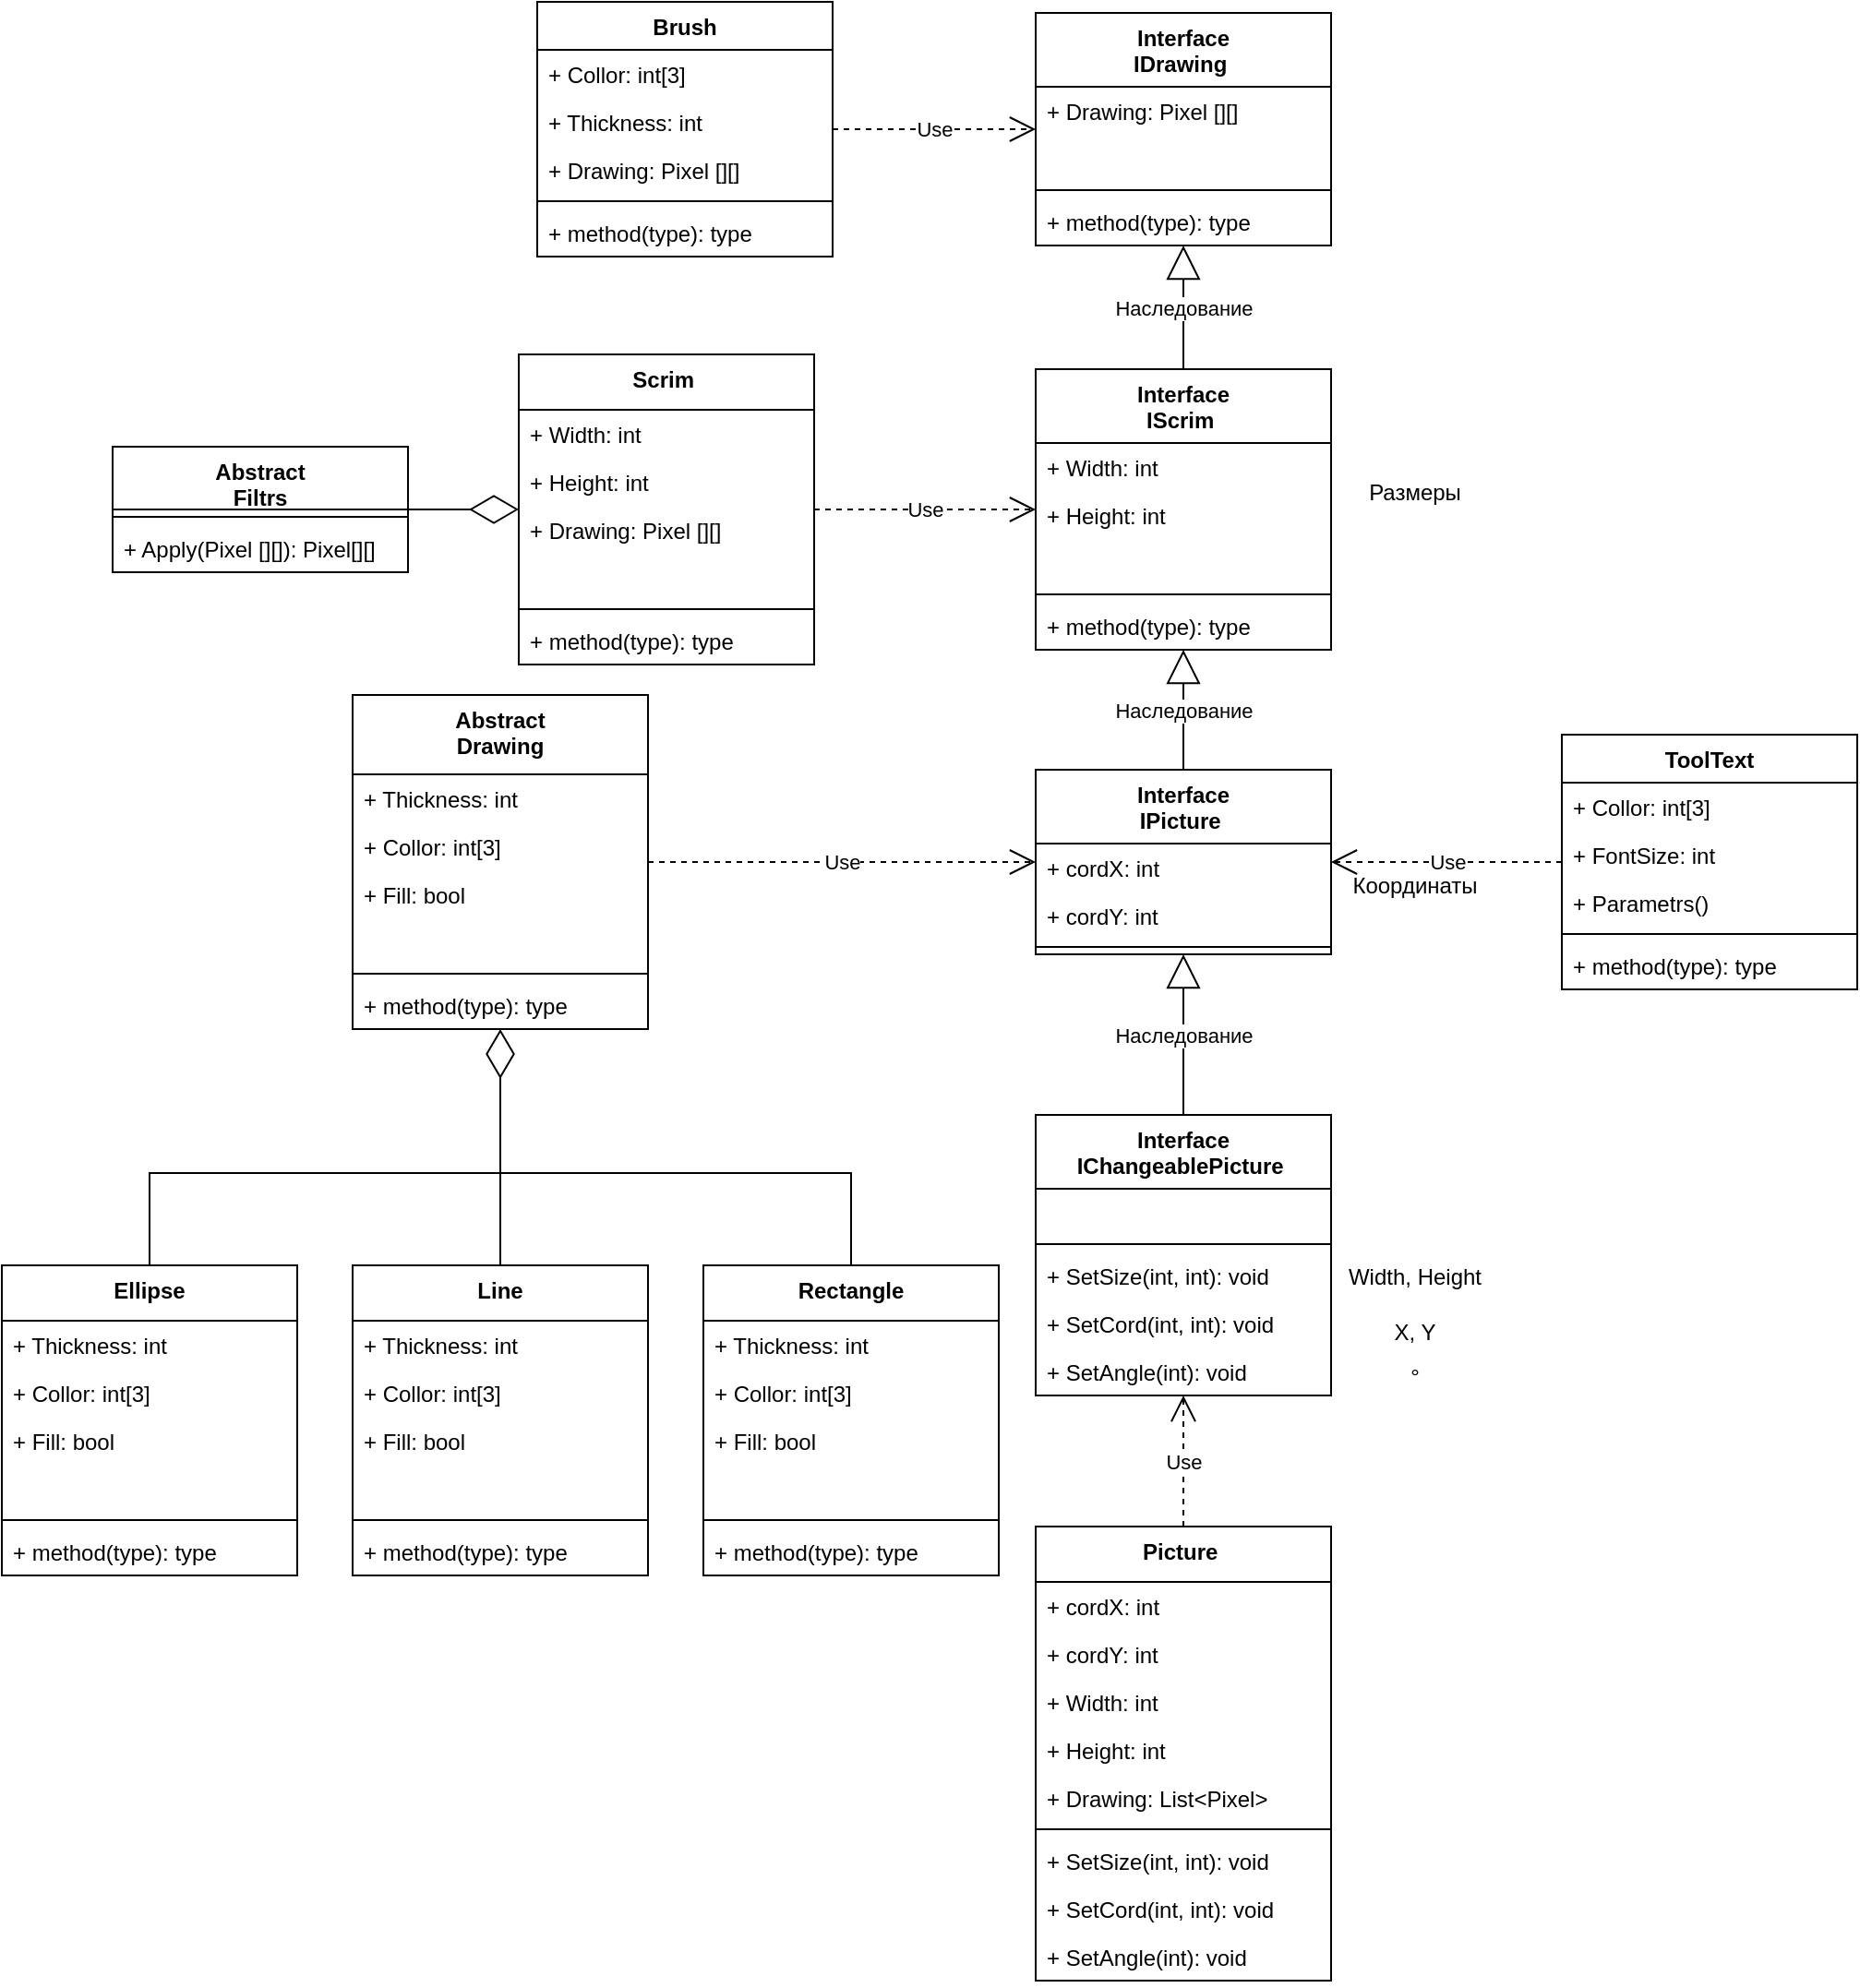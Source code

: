 <mxfile version="15.8.3" type="github">
  <diagram id="yIETFDfiu62v2q002wWQ" name="Page-1">
    <mxGraphModel dx="2221" dy="823" grid="1" gridSize="10" guides="1" tooltips="1" connect="1" arrows="1" fold="1" page="1" pageScale="1" pageWidth="827" pageHeight="1169" math="0" shadow="0">
      <root>
        <mxCell id="0" />
        <mxCell id="1" parent="0" />
        <mxCell id="xOGVjhFQE7oZ1oz57V_W-1" value="Interface&#xa;IScrim " style="swimlane;fontStyle=1;align=center;verticalAlign=top;childLayout=stackLayout;horizontal=1;startSize=40;horizontalStack=0;resizeParent=1;resizeParentMax=0;resizeLast=0;collapsible=1;marginBottom=0;" vertex="1" parent="1">
          <mxGeometry x="360" y="203" width="160" height="152" as="geometry" />
        </mxCell>
        <mxCell id="xOGVjhFQE7oZ1oz57V_W-2" value="+ Width: int" style="text;strokeColor=none;fillColor=none;align=left;verticalAlign=top;spacingLeft=4;spacingRight=4;overflow=hidden;rotatable=0;points=[[0,0.5],[1,0.5]];portConstraint=eastwest;" vertex="1" parent="xOGVjhFQE7oZ1oz57V_W-1">
          <mxGeometry y="40" width="160" height="26" as="geometry" />
        </mxCell>
        <mxCell id="xOGVjhFQE7oZ1oz57V_W-7" value="+ Height: int" style="text;strokeColor=none;fillColor=none;align=left;verticalAlign=top;spacingLeft=4;spacingRight=4;overflow=hidden;rotatable=0;points=[[0,0.5],[1,0.5]];portConstraint=eastwest;" vertex="1" parent="xOGVjhFQE7oZ1oz57V_W-1">
          <mxGeometry y="66" width="160" height="26" as="geometry" />
        </mxCell>
        <mxCell id="xOGVjhFQE7oZ1oz57V_W-5" style="text;strokeColor=none;fillColor=none;align=left;verticalAlign=top;spacingLeft=4;spacingRight=4;overflow=hidden;rotatable=0;points=[[0,0.5],[1,0.5]];portConstraint=eastwest;" vertex="1" parent="xOGVjhFQE7oZ1oz57V_W-1">
          <mxGeometry y="92" width="160" height="26" as="geometry" />
        </mxCell>
        <mxCell id="xOGVjhFQE7oZ1oz57V_W-3" value="" style="line;strokeWidth=1;fillColor=none;align=left;verticalAlign=middle;spacingTop=-1;spacingLeft=3;spacingRight=3;rotatable=0;labelPosition=right;points=[];portConstraint=eastwest;" vertex="1" parent="xOGVjhFQE7oZ1oz57V_W-1">
          <mxGeometry y="118" width="160" height="8" as="geometry" />
        </mxCell>
        <mxCell id="xOGVjhFQE7oZ1oz57V_W-4" value="+ method(type): type" style="text;strokeColor=none;fillColor=none;align=left;verticalAlign=top;spacingLeft=4;spacingRight=4;overflow=hidden;rotatable=0;points=[[0,0.5],[1,0.5]];portConstraint=eastwest;" vertex="1" parent="xOGVjhFQE7oZ1oz57V_W-1">
          <mxGeometry y="126" width="160" height="26" as="geometry" />
        </mxCell>
        <mxCell id="xOGVjhFQE7oZ1oz57V_W-8" value="Размеры" style="text;html=1;align=center;verticalAlign=middle;resizable=0;points=[];autosize=1;strokeColor=none;fillColor=none;" vertex="1" parent="1">
          <mxGeometry x="485" y="260" width="160" height="20" as="geometry" />
        </mxCell>
        <mxCell id="xOGVjhFQE7oZ1oz57V_W-9" value="Interface&#xa;IPicture " style="swimlane;fontStyle=1;align=center;verticalAlign=top;childLayout=stackLayout;horizontal=1;startSize=40;horizontalStack=0;resizeParent=1;resizeParentMax=0;resizeLast=0;collapsible=1;marginBottom=0;" vertex="1" parent="1">
          <mxGeometry x="360" y="420" width="160" height="100" as="geometry" />
        </mxCell>
        <mxCell id="xOGVjhFQE7oZ1oz57V_W-10" value="+ cordX: int" style="text;strokeColor=none;fillColor=none;align=left;verticalAlign=top;spacingLeft=4;spacingRight=4;overflow=hidden;rotatable=0;points=[[0,0.5],[1,0.5]];portConstraint=eastwest;" vertex="1" parent="xOGVjhFQE7oZ1oz57V_W-9">
          <mxGeometry y="40" width="160" height="26" as="geometry" />
        </mxCell>
        <mxCell id="xOGVjhFQE7oZ1oz57V_W-15" value="+ cordY: int" style="text;strokeColor=none;fillColor=none;align=left;verticalAlign=top;spacingLeft=4;spacingRight=4;overflow=hidden;rotatable=0;points=[[0,0.5],[1,0.5]];portConstraint=eastwest;" vertex="1" parent="xOGVjhFQE7oZ1oz57V_W-9">
          <mxGeometry y="66" width="160" height="26" as="geometry" />
        </mxCell>
        <mxCell id="xOGVjhFQE7oZ1oz57V_W-11" value="" style="line;strokeWidth=1;fillColor=none;align=left;verticalAlign=middle;spacingTop=-1;spacingLeft=3;spacingRight=3;rotatable=0;labelPosition=right;points=[];portConstraint=eastwest;" vertex="1" parent="xOGVjhFQE7oZ1oz57V_W-9">
          <mxGeometry y="92" width="160" height="8" as="geometry" />
        </mxCell>
        <mxCell id="xOGVjhFQE7oZ1oz57V_W-13" value="Наследование" style="endArrow=block;endSize=16;endFill=0;html=1;rounded=0;" edge="1" parent="1" source="xOGVjhFQE7oZ1oz57V_W-9" target="xOGVjhFQE7oZ1oz57V_W-1">
          <mxGeometry width="160" relative="1" as="geometry">
            <mxPoint x="340" y="410" as="sourcePoint" />
            <mxPoint x="500" y="410" as="targetPoint" />
          </mxGeometry>
        </mxCell>
        <mxCell id="xOGVjhFQE7oZ1oz57V_W-16" value="Координаты" style="text;html=1;align=center;verticalAlign=middle;resizable=0;points=[];autosize=1;strokeColor=none;fillColor=none;" vertex="1" parent="1">
          <mxGeometry x="525" y="473" width="80" height="20" as="geometry" />
        </mxCell>
        <mxCell id="xOGVjhFQE7oZ1oz57V_W-19" value="Width, Height" style="text;html=1;align=center;verticalAlign=middle;resizable=0;points=[];autosize=1;strokeColor=none;fillColor=none;" vertex="1" parent="1">
          <mxGeometry x="520" y="685" width="90" height="20" as="geometry" />
        </mxCell>
        <mxCell id="xOGVjhFQE7oZ1oz57V_W-21" value="X, Y" style="text;html=1;align=center;verticalAlign=middle;resizable=0;points=[];autosize=1;strokeColor=none;fillColor=none;" vertex="1" parent="1">
          <mxGeometry x="545" y="715" width="40" height="20" as="geometry" />
        </mxCell>
        <mxCell id="xOGVjhFQE7oZ1oz57V_W-23" value="°" style="text;html=1;align=center;verticalAlign=middle;resizable=0;points=[];autosize=1;strokeColor=none;fillColor=none;" vertex="1" parent="1">
          <mxGeometry x="555" y="739" width="20" height="20" as="geometry" />
        </mxCell>
        <mxCell id="xOGVjhFQE7oZ1oz57V_W-28" value="Scrim " style="swimlane;fontStyle=1;align=center;verticalAlign=top;childLayout=stackLayout;horizontal=1;startSize=30;horizontalStack=0;resizeParent=1;resizeParentMax=0;resizeLast=0;collapsible=1;marginBottom=0;" vertex="1" parent="1">
          <mxGeometry x="80" y="195" width="160" height="168" as="geometry" />
        </mxCell>
        <mxCell id="xOGVjhFQE7oZ1oz57V_W-29" value="+ Width: int" style="text;strokeColor=none;fillColor=none;align=left;verticalAlign=top;spacingLeft=4;spacingRight=4;overflow=hidden;rotatable=0;points=[[0,0.5],[1,0.5]];portConstraint=eastwest;" vertex="1" parent="xOGVjhFQE7oZ1oz57V_W-28">
          <mxGeometry y="30" width="160" height="26" as="geometry" />
        </mxCell>
        <mxCell id="xOGVjhFQE7oZ1oz57V_W-30" value="+ Height: int" style="text;strokeColor=none;fillColor=none;align=left;verticalAlign=top;spacingLeft=4;spacingRight=4;overflow=hidden;rotatable=0;points=[[0,0.5],[1,0.5]];portConstraint=eastwest;" vertex="1" parent="xOGVjhFQE7oZ1oz57V_W-28">
          <mxGeometry y="56" width="160" height="26" as="geometry" />
        </mxCell>
        <mxCell id="xOGVjhFQE7oZ1oz57V_W-31" value="+ Drawing: Pixel [][]" style="text;strokeColor=none;fillColor=none;align=left;verticalAlign=top;spacingLeft=4;spacingRight=4;overflow=hidden;rotatable=0;points=[[0,0.5],[1,0.5]];portConstraint=eastwest;" vertex="1" parent="xOGVjhFQE7oZ1oz57V_W-28">
          <mxGeometry y="82" width="160" height="26" as="geometry" />
        </mxCell>
        <mxCell id="xOGVjhFQE7oZ1oz57V_W-32" style="text;strokeColor=none;fillColor=none;align=left;verticalAlign=top;spacingLeft=4;spacingRight=4;overflow=hidden;rotatable=0;points=[[0,0.5],[1,0.5]];portConstraint=eastwest;" vertex="1" parent="xOGVjhFQE7oZ1oz57V_W-28">
          <mxGeometry y="108" width="160" height="26" as="geometry" />
        </mxCell>
        <mxCell id="xOGVjhFQE7oZ1oz57V_W-33" value="" style="line;strokeWidth=1;fillColor=none;align=left;verticalAlign=middle;spacingTop=-1;spacingLeft=3;spacingRight=3;rotatable=0;labelPosition=right;points=[];portConstraint=eastwest;" vertex="1" parent="xOGVjhFQE7oZ1oz57V_W-28">
          <mxGeometry y="134" width="160" height="8" as="geometry" />
        </mxCell>
        <mxCell id="xOGVjhFQE7oZ1oz57V_W-34" value="+ method(type): type" style="text;strokeColor=none;fillColor=none;align=left;verticalAlign=top;spacingLeft=4;spacingRight=4;overflow=hidden;rotatable=0;points=[[0,0.5],[1,0.5]];portConstraint=eastwest;" vertex="1" parent="xOGVjhFQE7oZ1oz57V_W-28">
          <mxGeometry y="142" width="160" height="26" as="geometry" />
        </mxCell>
        <mxCell id="xOGVjhFQE7oZ1oz57V_W-35" value="Use" style="endArrow=open;endSize=12;dashed=1;html=1;rounded=0;" edge="1" parent="1" source="xOGVjhFQE7oZ1oz57V_W-28" target="xOGVjhFQE7oZ1oz57V_W-1">
          <mxGeometry width="160" relative="1" as="geometry">
            <mxPoint x="120" y="570" as="sourcePoint" />
            <mxPoint x="280" y="570" as="targetPoint" />
          </mxGeometry>
        </mxCell>
        <mxCell id="xOGVjhFQE7oZ1oz57V_W-40" value="Picture " style="swimlane;fontStyle=1;align=center;verticalAlign=top;childLayout=stackLayout;horizontal=1;startSize=30;horizontalStack=0;resizeParent=1;resizeParentMax=0;resizeLast=0;collapsible=1;marginBottom=0;" vertex="1" parent="1">
          <mxGeometry x="360" y="830" width="160" height="246" as="geometry" />
        </mxCell>
        <mxCell id="xOGVjhFQE7oZ1oz57V_W-41" value="+ cordX: int" style="text;strokeColor=none;fillColor=none;align=left;verticalAlign=top;spacingLeft=4;spacingRight=4;overflow=hidden;rotatable=0;points=[[0,0.5],[1,0.5]];portConstraint=eastwest;" vertex="1" parent="xOGVjhFQE7oZ1oz57V_W-40">
          <mxGeometry y="30" width="160" height="26" as="geometry" />
        </mxCell>
        <mxCell id="xOGVjhFQE7oZ1oz57V_W-42" value="+ cordY: int" style="text;strokeColor=none;fillColor=none;align=left;verticalAlign=top;spacingLeft=4;spacingRight=4;overflow=hidden;rotatable=0;points=[[0,0.5],[1,0.5]];portConstraint=eastwest;" vertex="1" parent="xOGVjhFQE7oZ1oz57V_W-40">
          <mxGeometry y="56" width="160" height="26" as="geometry" />
        </mxCell>
        <mxCell id="xOGVjhFQE7oZ1oz57V_W-43" value="+ Width: int" style="text;strokeColor=none;fillColor=none;align=left;verticalAlign=top;spacingLeft=4;spacingRight=4;overflow=hidden;rotatable=0;points=[[0,0.5],[1,0.5]];portConstraint=eastwest;" vertex="1" parent="xOGVjhFQE7oZ1oz57V_W-40">
          <mxGeometry y="82" width="160" height="26" as="geometry" />
        </mxCell>
        <mxCell id="xOGVjhFQE7oZ1oz57V_W-51" value="+ Height: int" style="text;strokeColor=none;fillColor=none;align=left;verticalAlign=top;spacingLeft=4;spacingRight=4;overflow=hidden;rotatable=0;points=[[0,0.5],[1,0.5]];portConstraint=eastwest;" vertex="1" parent="xOGVjhFQE7oZ1oz57V_W-40">
          <mxGeometry y="108" width="160" height="26" as="geometry" />
        </mxCell>
        <mxCell id="xOGVjhFQE7oZ1oz57V_W-50" value="+ Drawing: List&lt;Pixel&gt;" style="text;strokeColor=none;fillColor=none;align=left;verticalAlign=top;spacingLeft=4;spacingRight=4;overflow=hidden;rotatable=0;points=[[0,0.5],[1,0.5]];portConstraint=eastwest;" vertex="1" parent="xOGVjhFQE7oZ1oz57V_W-40">
          <mxGeometry y="134" width="160" height="26" as="geometry" />
        </mxCell>
        <mxCell id="xOGVjhFQE7oZ1oz57V_W-44" value="" style="line;strokeWidth=1;fillColor=none;align=left;verticalAlign=middle;spacingTop=-1;spacingLeft=3;spacingRight=3;rotatable=0;labelPosition=right;points=[];portConstraint=eastwest;" vertex="1" parent="xOGVjhFQE7oZ1oz57V_W-40">
          <mxGeometry y="160" width="160" height="8" as="geometry" />
        </mxCell>
        <mxCell id="xOGVjhFQE7oZ1oz57V_W-45" value="+ SetSize(int, int): void" style="text;strokeColor=none;fillColor=none;align=left;verticalAlign=top;spacingLeft=4;spacingRight=4;overflow=hidden;rotatable=0;points=[[0,0.5],[1,0.5]];portConstraint=eastwest;" vertex="1" parent="xOGVjhFQE7oZ1oz57V_W-40">
          <mxGeometry y="168" width="160" height="26" as="geometry" />
        </mxCell>
        <mxCell id="xOGVjhFQE7oZ1oz57V_W-46" value="+ SetCord(int, int): void" style="text;strokeColor=none;fillColor=none;align=left;verticalAlign=top;spacingLeft=4;spacingRight=4;overflow=hidden;rotatable=0;points=[[0,0.5],[1,0.5]];portConstraint=eastwest;" vertex="1" parent="xOGVjhFQE7oZ1oz57V_W-40">
          <mxGeometry y="194" width="160" height="26" as="geometry" />
        </mxCell>
        <mxCell id="xOGVjhFQE7oZ1oz57V_W-47" value="+ SetAngle(int): void" style="text;strokeColor=none;fillColor=none;align=left;verticalAlign=top;spacingLeft=4;spacingRight=4;overflow=hidden;rotatable=0;points=[[0,0.5],[1,0.5]];portConstraint=eastwest;" vertex="1" parent="xOGVjhFQE7oZ1oz57V_W-40">
          <mxGeometry y="220" width="160" height="26" as="geometry" />
        </mxCell>
        <mxCell id="xOGVjhFQE7oZ1oz57V_W-49" value="Use" style="endArrow=open;endSize=12;dashed=1;html=1;rounded=0;" edge="1" parent="1" source="xOGVjhFQE7oZ1oz57V_W-40" target="xOGVjhFQE7oZ1oz57V_W-110">
          <mxGeometry width="160" relative="1" as="geometry">
            <mxPoint x="200.0" y="611" as="sourcePoint" />
            <mxPoint x="320.0" y="611" as="targetPoint" />
          </mxGeometry>
        </mxCell>
        <mxCell id="xOGVjhFQE7oZ1oz57V_W-60" value="Abstract&#xa;Filtrs" style="swimlane;fontStyle=1;align=center;verticalAlign=top;childLayout=stackLayout;horizontal=1;startSize=34;horizontalStack=0;resizeParent=1;resizeParentMax=0;resizeLast=0;collapsible=1;marginBottom=0;" vertex="1" parent="1">
          <mxGeometry x="-140" y="245" width="160" height="68" as="geometry" />
        </mxCell>
        <mxCell id="xOGVjhFQE7oZ1oz57V_W-62" value="" style="line;strokeWidth=1;fillColor=none;align=left;verticalAlign=middle;spacingTop=-1;spacingLeft=3;spacingRight=3;rotatable=0;labelPosition=right;points=[];portConstraint=eastwest;" vertex="1" parent="xOGVjhFQE7oZ1oz57V_W-60">
          <mxGeometry y="34" width="160" height="8" as="geometry" />
        </mxCell>
        <mxCell id="xOGVjhFQE7oZ1oz57V_W-63" value="+ Apply(Pixel [][]): Pixel[][]" style="text;strokeColor=none;fillColor=none;align=left;verticalAlign=top;spacingLeft=4;spacingRight=4;overflow=hidden;rotatable=0;points=[[0,0.5],[1,0.5]];portConstraint=eastwest;" vertex="1" parent="xOGVjhFQE7oZ1oz57V_W-60">
          <mxGeometry y="42" width="160" height="26" as="geometry" />
        </mxCell>
        <mxCell id="xOGVjhFQE7oZ1oz57V_W-64" value="" style="endArrow=diamondThin;endFill=0;endSize=24;html=1;rounded=0;" edge="1" parent="1" source="xOGVjhFQE7oZ1oz57V_W-60" target="xOGVjhFQE7oZ1oz57V_W-28">
          <mxGeometry width="160" relative="1" as="geometry">
            <mxPoint x="640" y="390" as="sourcePoint" />
            <mxPoint x="-10" y="180" as="targetPoint" />
          </mxGeometry>
        </mxCell>
        <mxCell id="xOGVjhFQE7oZ1oz57V_W-72" value="Abstract&#xa;Drawing" style="swimlane;fontStyle=1;align=center;verticalAlign=top;childLayout=stackLayout;horizontal=1;startSize=43;horizontalStack=0;resizeParent=1;resizeParentMax=0;resizeLast=0;collapsible=1;marginBottom=0;" vertex="1" parent="1">
          <mxGeometry x="-10" y="379.5" width="160" height="181" as="geometry" />
        </mxCell>
        <mxCell id="xOGVjhFQE7oZ1oz57V_W-73" value="+ Thickness: int" style="text;strokeColor=none;fillColor=none;align=left;verticalAlign=top;spacingLeft=4;spacingRight=4;overflow=hidden;rotatable=0;points=[[0,0.5],[1,0.5]];portConstraint=eastwest;" vertex="1" parent="xOGVjhFQE7oZ1oz57V_W-72">
          <mxGeometry y="43" width="160" height="26" as="geometry" />
        </mxCell>
        <mxCell id="xOGVjhFQE7oZ1oz57V_W-78" value="+ Collor: int[3]" style="text;strokeColor=none;fillColor=none;align=left;verticalAlign=top;spacingLeft=4;spacingRight=4;overflow=hidden;rotatable=0;points=[[0,0.5],[1,0.5]];portConstraint=eastwest;" vertex="1" parent="xOGVjhFQE7oZ1oz57V_W-72">
          <mxGeometry y="69" width="160" height="26" as="geometry" />
        </mxCell>
        <mxCell id="xOGVjhFQE7oZ1oz57V_W-77" value="+ Fill: bool" style="text;strokeColor=none;fillColor=none;align=left;verticalAlign=top;spacingLeft=4;spacingRight=4;overflow=hidden;rotatable=0;points=[[0,0.5],[1,0.5]];portConstraint=eastwest;" vertex="1" parent="xOGVjhFQE7oZ1oz57V_W-72">
          <mxGeometry y="95" width="160" height="26" as="geometry" />
        </mxCell>
        <mxCell id="xOGVjhFQE7oZ1oz57V_W-76" style="text;strokeColor=none;fillColor=none;align=left;verticalAlign=top;spacingLeft=4;spacingRight=4;overflow=hidden;rotatable=0;points=[[0,0.5],[1,0.5]];portConstraint=eastwest;" vertex="1" parent="xOGVjhFQE7oZ1oz57V_W-72">
          <mxGeometry y="121" width="160" height="26" as="geometry" />
        </mxCell>
        <mxCell id="xOGVjhFQE7oZ1oz57V_W-74" value="" style="line;strokeWidth=1;fillColor=none;align=left;verticalAlign=middle;spacingTop=-1;spacingLeft=3;spacingRight=3;rotatable=0;labelPosition=right;points=[];portConstraint=eastwest;" vertex="1" parent="xOGVjhFQE7oZ1oz57V_W-72">
          <mxGeometry y="147" width="160" height="8" as="geometry" />
        </mxCell>
        <mxCell id="xOGVjhFQE7oZ1oz57V_W-75" value="+ method(type): type" style="text;strokeColor=none;fillColor=none;align=left;verticalAlign=top;spacingLeft=4;spacingRight=4;overflow=hidden;rotatable=0;points=[[0,0.5],[1,0.5]];portConstraint=eastwest;" vertex="1" parent="xOGVjhFQE7oZ1oz57V_W-72">
          <mxGeometry y="155" width="160" height="26" as="geometry" />
        </mxCell>
        <mxCell id="xOGVjhFQE7oZ1oz57V_W-84" value="Line" style="swimlane;fontStyle=1;align=center;verticalAlign=top;childLayout=stackLayout;horizontal=1;startSize=30;horizontalStack=0;resizeParent=1;resizeParentMax=0;resizeLast=0;collapsible=1;marginBottom=0;" vertex="1" parent="1">
          <mxGeometry x="-10" y="688.5" width="160" height="168" as="geometry" />
        </mxCell>
        <mxCell id="xOGVjhFQE7oZ1oz57V_W-85" value="+ Thickness: int" style="text;strokeColor=none;fillColor=none;align=left;verticalAlign=top;spacingLeft=4;spacingRight=4;overflow=hidden;rotatable=0;points=[[0,0.5],[1,0.5]];portConstraint=eastwest;" vertex="1" parent="xOGVjhFQE7oZ1oz57V_W-84">
          <mxGeometry y="30" width="160" height="26" as="geometry" />
        </mxCell>
        <mxCell id="xOGVjhFQE7oZ1oz57V_W-86" value="+ Collor: int[3]" style="text;strokeColor=none;fillColor=none;align=left;verticalAlign=top;spacingLeft=4;spacingRight=4;overflow=hidden;rotatable=0;points=[[0,0.5],[1,0.5]];portConstraint=eastwest;" vertex="1" parent="xOGVjhFQE7oZ1oz57V_W-84">
          <mxGeometry y="56" width="160" height="26" as="geometry" />
        </mxCell>
        <mxCell id="xOGVjhFQE7oZ1oz57V_W-87" value="+ Fill: bool" style="text;strokeColor=none;fillColor=none;align=left;verticalAlign=top;spacingLeft=4;spacingRight=4;overflow=hidden;rotatable=0;points=[[0,0.5],[1,0.5]];portConstraint=eastwest;" vertex="1" parent="xOGVjhFQE7oZ1oz57V_W-84">
          <mxGeometry y="82" width="160" height="26" as="geometry" />
        </mxCell>
        <mxCell id="xOGVjhFQE7oZ1oz57V_W-88" style="text;strokeColor=none;fillColor=none;align=left;verticalAlign=top;spacingLeft=4;spacingRight=4;overflow=hidden;rotatable=0;points=[[0,0.5],[1,0.5]];portConstraint=eastwest;" vertex="1" parent="xOGVjhFQE7oZ1oz57V_W-84">
          <mxGeometry y="108" width="160" height="26" as="geometry" />
        </mxCell>
        <mxCell id="xOGVjhFQE7oZ1oz57V_W-89" value="" style="line;strokeWidth=1;fillColor=none;align=left;verticalAlign=middle;spacingTop=-1;spacingLeft=3;spacingRight=3;rotatable=0;labelPosition=right;points=[];portConstraint=eastwest;" vertex="1" parent="xOGVjhFQE7oZ1oz57V_W-84">
          <mxGeometry y="134" width="160" height="8" as="geometry" />
        </mxCell>
        <mxCell id="xOGVjhFQE7oZ1oz57V_W-90" value="+ method(type): type" style="text;strokeColor=none;fillColor=none;align=left;verticalAlign=top;spacingLeft=4;spacingRight=4;overflow=hidden;rotatable=0;points=[[0,0.5],[1,0.5]];portConstraint=eastwest;" vertex="1" parent="xOGVjhFQE7oZ1oz57V_W-84">
          <mxGeometry y="142" width="160" height="26" as="geometry" />
        </mxCell>
        <mxCell id="xOGVjhFQE7oZ1oz57V_W-91" value="Rectangle " style="swimlane;fontStyle=1;align=center;verticalAlign=top;childLayout=stackLayout;horizontal=1;startSize=30;horizontalStack=0;resizeParent=1;resizeParentMax=0;resizeLast=0;collapsible=1;marginBottom=0;" vertex="1" parent="1">
          <mxGeometry x="180" y="688.5" width="160" height="168" as="geometry" />
        </mxCell>
        <mxCell id="xOGVjhFQE7oZ1oz57V_W-92" value="+ Thickness: int" style="text;strokeColor=none;fillColor=none;align=left;verticalAlign=top;spacingLeft=4;spacingRight=4;overflow=hidden;rotatable=0;points=[[0,0.5],[1,0.5]];portConstraint=eastwest;" vertex="1" parent="xOGVjhFQE7oZ1oz57V_W-91">
          <mxGeometry y="30" width="160" height="26" as="geometry" />
        </mxCell>
        <mxCell id="xOGVjhFQE7oZ1oz57V_W-93" value="+ Collor: int[3]" style="text;strokeColor=none;fillColor=none;align=left;verticalAlign=top;spacingLeft=4;spacingRight=4;overflow=hidden;rotatable=0;points=[[0,0.5],[1,0.5]];portConstraint=eastwest;" vertex="1" parent="xOGVjhFQE7oZ1oz57V_W-91">
          <mxGeometry y="56" width="160" height="26" as="geometry" />
        </mxCell>
        <mxCell id="xOGVjhFQE7oZ1oz57V_W-94" value="+ Fill: bool" style="text;strokeColor=none;fillColor=none;align=left;verticalAlign=top;spacingLeft=4;spacingRight=4;overflow=hidden;rotatable=0;points=[[0,0.5],[1,0.5]];portConstraint=eastwest;" vertex="1" parent="xOGVjhFQE7oZ1oz57V_W-91">
          <mxGeometry y="82" width="160" height="26" as="geometry" />
        </mxCell>
        <mxCell id="xOGVjhFQE7oZ1oz57V_W-95" style="text;strokeColor=none;fillColor=none;align=left;verticalAlign=top;spacingLeft=4;spacingRight=4;overflow=hidden;rotatable=0;points=[[0,0.5],[1,0.5]];portConstraint=eastwest;" vertex="1" parent="xOGVjhFQE7oZ1oz57V_W-91">
          <mxGeometry y="108" width="160" height="26" as="geometry" />
        </mxCell>
        <mxCell id="xOGVjhFQE7oZ1oz57V_W-96" value="" style="line;strokeWidth=1;fillColor=none;align=left;verticalAlign=middle;spacingTop=-1;spacingLeft=3;spacingRight=3;rotatable=0;labelPosition=right;points=[];portConstraint=eastwest;" vertex="1" parent="xOGVjhFQE7oZ1oz57V_W-91">
          <mxGeometry y="134" width="160" height="8" as="geometry" />
        </mxCell>
        <mxCell id="xOGVjhFQE7oZ1oz57V_W-97" value="+ method(type): type" style="text;strokeColor=none;fillColor=none;align=left;verticalAlign=top;spacingLeft=4;spacingRight=4;overflow=hidden;rotatable=0;points=[[0,0.5],[1,0.5]];portConstraint=eastwest;" vertex="1" parent="xOGVjhFQE7oZ1oz57V_W-91">
          <mxGeometry y="142" width="160" height="26" as="geometry" />
        </mxCell>
        <mxCell id="xOGVjhFQE7oZ1oz57V_W-98" value="Ellipse" style="swimlane;fontStyle=1;align=center;verticalAlign=top;childLayout=stackLayout;horizontal=1;startSize=30;horizontalStack=0;resizeParent=1;resizeParentMax=0;resizeLast=0;collapsible=1;marginBottom=0;" vertex="1" parent="1">
          <mxGeometry x="-200" y="688.5" width="160" height="168" as="geometry" />
        </mxCell>
        <mxCell id="xOGVjhFQE7oZ1oz57V_W-99" value="+ Thickness: int" style="text;strokeColor=none;fillColor=none;align=left;verticalAlign=top;spacingLeft=4;spacingRight=4;overflow=hidden;rotatable=0;points=[[0,0.5],[1,0.5]];portConstraint=eastwest;" vertex="1" parent="xOGVjhFQE7oZ1oz57V_W-98">
          <mxGeometry y="30" width="160" height="26" as="geometry" />
        </mxCell>
        <mxCell id="xOGVjhFQE7oZ1oz57V_W-100" value="+ Collor: int[3]" style="text;strokeColor=none;fillColor=none;align=left;verticalAlign=top;spacingLeft=4;spacingRight=4;overflow=hidden;rotatable=0;points=[[0,0.5],[1,0.5]];portConstraint=eastwest;" vertex="1" parent="xOGVjhFQE7oZ1oz57V_W-98">
          <mxGeometry y="56" width="160" height="26" as="geometry" />
        </mxCell>
        <mxCell id="xOGVjhFQE7oZ1oz57V_W-101" value="+ Fill: bool" style="text;strokeColor=none;fillColor=none;align=left;verticalAlign=top;spacingLeft=4;spacingRight=4;overflow=hidden;rotatable=0;points=[[0,0.5],[1,0.5]];portConstraint=eastwest;" vertex="1" parent="xOGVjhFQE7oZ1oz57V_W-98">
          <mxGeometry y="82" width="160" height="26" as="geometry" />
        </mxCell>
        <mxCell id="xOGVjhFQE7oZ1oz57V_W-102" style="text;strokeColor=none;fillColor=none;align=left;verticalAlign=top;spacingLeft=4;spacingRight=4;overflow=hidden;rotatable=0;points=[[0,0.5],[1,0.5]];portConstraint=eastwest;" vertex="1" parent="xOGVjhFQE7oZ1oz57V_W-98">
          <mxGeometry y="108" width="160" height="26" as="geometry" />
        </mxCell>
        <mxCell id="xOGVjhFQE7oZ1oz57V_W-103" value="" style="line;strokeWidth=1;fillColor=none;align=left;verticalAlign=middle;spacingTop=-1;spacingLeft=3;spacingRight=3;rotatable=0;labelPosition=right;points=[];portConstraint=eastwest;" vertex="1" parent="xOGVjhFQE7oZ1oz57V_W-98">
          <mxGeometry y="134" width="160" height="8" as="geometry" />
        </mxCell>
        <mxCell id="xOGVjhFQE7oZ1oz57V_W-104" value="+ method(type): type" style="text;strokeColor=none;fillColor=none;align=left;verticalAlign=top;spacingLeft=4;spacingRight=4;overflow=hidden;rotatable=0;points=[[0,0.5],[1,0.5]];portConstraint=eastwest;" vertex="1" parent="xOGVjhFQE7oZ1oz57V_W-98">
          <mxGeometry y="142" width="160" height="26" as="geometry" />
        </mxCell>
        <mxCell id="xOGVjhFQE7oZ1oz57V_W-106" value="" style="endArrow=diamondThin;endFill=0;endSize=24;html=1;rounded=0;" edge="1" parent="1" source="xOGVjhFQE7oZ1oz57V_W-84" target="xOGVjhFQE7oZ1oz57V_W-72">
          <mxGeometry width="160" relative="1" as="geometry">
            <mxPoint x="60" y="628.5" as="sourcePoint" />
            <mxPoint x="120" y="628.5" as="targetPoint" />
          </mxGeometry>
        </mxCell>
        <mxCell id="xOGVjhFQE7oZ1oz57V_W-108" value="" style="endArrow=none;html=1;rounded=0;" edge="1" parent="1" source="xOGVjhFQE7oZ1oz57V_W-91">
          <mxGeometry width="50" height="50" relative="1" as="geometry">
            <mxPoint x="220" y="668.5" as="sourcePoint" />
            <mxPoint x="70" y="638.5" as="targetPoint" />
            <Array as="points">
              <mxPoint x="260" y="638.5" />
            </Array>
          </mxGeometry>
        </mxCell>
        <mxCell id="xOGVjhFQE7oZ1oz57V_W-109" value="" style="endArrow=none;html=1;rounded=0;" edge="1" parent="1" target="xOGVjhFQE7oZ1oz57V_W-98">
          <mxGeometry width="50" height="50" relative="1" as="geometry">
            <mxPoint x="70" y="638.5" as="sourcePoint" />
            <mxPoint x="-60" y="632.5" as="targetPoint" />
            <Array as="points">
              <mxPoint x="-120" y="638.5" />
            </Array>
          </mxGeometry>
        </mxCell>
        <mxCell id="xOGVjhFQE7oZ1oz57V_W-110" value="Interface&#xa;IChangeablePicture " style="swimlane;fontStyle=1;align=center;verticalAlign=top;childLayout=stackLayout;horizontal=1;startSize=40;horizontalStack=0;resizeParent=1;resizeParentMax=0;resizeLast=0;collapsible=1;marginBottom=0;" vertex="1" parent="1">
          <mxGeometry x="360" y="607" width="160" height="152" as="geometry" />
        </mxCell>
        <mxCell id="xOGVjhFQE7oZ1oz57V_W-113" style="text;strokeColor=none;fillColor=none;align=left;verticalAlign=top;spacingLeft=4;spacingRight=4;overflow=hidden;rotatable=0;points=[[0,0.5],[1,0.5]];portConstraint=eastwest;" vertex="1" parent="xOGVjhFQE7oZ1oz57V_W-110">
          <mxGeometry y="40" width="160" height="26" as="geometry" />
        </mxCell>
        <mxCell id="xOGVjhFQE7oZ1oz57V_W-114" value="" style="line;strokeWidth=1;fillColor=none;align=left;verticalAlign=middle;spacingTop=-1;spacingLeft=3;spacingRight=3;rotatable=0;labelPosition=right;points=[];portConstraint=eastwest;" vertex="1" parent="xOGVjhFQE7oZ1oz57V_W-110">
          <mxGeometry y="66" width="160" height="8" as="geometry" />
        </mxCell>
        <mxCell id="xOGVjhFQE7oZ1oz57V_W-115" value="+ SetSize(int, int): void" style="text;strokeColor=none;fillColor=none;align=left;verticalAlign=top;spacingLeft=4;spacingRight=4;overflow=hidden;rotatable=0;points=[[0,0.5],[1,0.5]];portConstraint=eastwest;" vertex="1" parent="xOGVjhFQE7oZ1oz57V_W-110">
          <mxGeometry y="74" width="160" height="26" as="geometry" />
        </mxCell>
        <mxCell id="xOGVjhFQE7oZ1oz57V_W-116" value="+ SetCord(int, int): void" style="text;strokeColor=none;fillColor=none;align=left;verticalAlign=top;spacingLeft=4;spacingRight=4;overflow=hidden;rotatable=0;points=[[0,0.5],[1,0.5]];portConstraint=eastwest;" vertex="1" parent="xOGVjhFQE7oZ1oz57V_W-110">
          <mxGeometry y="100" width="160" height="26" as="geometry" />
        </mxCell>
        <mxCell id="xOGVjhFQE7oZ1oz57V_W-117" value="+ SetAngle(int): void" style="text;strokeColor=none;fillColor=none;align=left;verticalAlign=top;spacingLeft=4;spacingRight=4;overflow=hidden;rotatable=0;points=[[0,0.5],[1,0.5]];portConstraint=eastwest;" vertex="1" parent="xOGVjhFQE7oZ1oz57V_W-110">
          <mxGeometry y="126" width="160" height="26" as="geometry" />
        </mxCell>
        <mxCell id="xOGVjhFQE7oZ1oz57V_W-120" value="Наследование" style="endArrow=block;endSize=16;endFill=0;html=1;rounded=0;" edge="1" parent="1" source="xOGVjhFQE7oZ1oz57V_W-110" target="xOGVjhFQE7oZ1oz57V_W-9">
          <mxGeometry width="160" relative="1" as="geometry">
            <mxPoint x="585" y="776.998" as="sourcePoint" />
            <mxPoint x="620" y="763.692" as="targetPoint" />
          </mxGeometry>
        </mxCell>
        <mxCell id="xOGVjhFQE7oZ1oz57V_W-121" value="Brush " style="swimlane;fontStyle=1;align=center;verticalAlign=top;childLayout=stackLayout;horizontal=1;startSize=26;horizontalStack=0;resizeParent=1;resizeParentMax=0;resizeLast=0;collapsible=1;marginBottom=0;" vertex="1" parent="1">
          <mxGeometry x="90" y="4" width="160" height="138" as="geometry" />
        </mxCell>
        <mxCell id="xOGVjhFQE7oZ1oz57V_W-122" value="+ Collor: int[3]" style="text;strokeColor=none;fillColor=none;align=left;verticalAlign=top;spacingLeft=4;spacingRight=4;overflow=hidden;rotatable=0;points=[[0,0.5],[1,0.5]];portConstraint=eastwest;" vertex="1" parent="xOGVjhFQE7oZ1oz57V_W-121">
          <mxGeometry y="26" width="160" height="26" as="geometry" />
        </mxCell>
        <mxCell id="xOGVjhFQE7oZ1oz57V_W-134" value="+ Thickness: int" style="text;strokeColor=none;fillColor=none;align=left;verticalAlign=top;spacingLeft=4;spacingRight=4;overflow=hidden;rotatable=0;points=[[0,0.5],[1,0.5]];portConstraint=eastwest;" vertex="1" parent="xOGVjhFQE7oZ1oz57V_W-121">
          <mxGeometry y="52" width="160" height="26" as="geometry" />
        </mxCell>
        <mxCell id="xOGVjhFQE7oZ1oz57V_W-135" value="+ Drawing: Pixel [][]" style="text;strokeColor=none;fillColor=none;align=left;verticalAlign=top;spacingLeft=4;spacingRight=4;overflow=hidden;rotatable=0;points=[[0,0.5],[1,0.5]];portConstraint=eastwest;" vertex="1" parent="xOGVjhFQE7oZ1oz57V_W-121">
          <mxGeometry y="78" width="160" height="26" as="geometry" />
        </mxCell>
        <mxCell id="xOGVjhFQE7oZ1oz57V_W-123" value="" style="line;strokeWidth=1;fillColor=none;align=left;verticalAlign=middle;spacingTop=-1;spacingLeft=3;spacingRight=3;rotatable=0;labelPosition=right;points=[];portConstraint=eastwest;" vertex="1" parent="xOGVjhFQE7oZ1oz57V_W-121">
          <mxGeometry y="104" width="160" height="8" as="geometry" />
        </mxCell>
        <mxCell id="xOGVjhFQE7oZ1oz57V_W-124" value="+ method(type): type" style="text;strokeColor=none;fillColor=none;align=left;verticalAlign=top;spacingLeft=4;spacingRight=4;overflow=hidden;rotatable=0;points=[[0,0.5],[1,0.5]];portConstraint=eastwest;" vertex="1" parent="xOGVjhFQE7oZ1oz57V_W-121">
          <mxGeometry y="112" width="160" height="26" as="geometry" />
        </mxCell>
        <mxCell id="xOGVjhFQE7oZ1oz57V_W-125" value="Interface&#xa;IDrawing " style="swimlane;fontStyle=1;align=center;verticalAlign=top;childLayout=stackLayout;horizontal=1;startSize=40;horizontalStack=0;resizeParent=1;resizeParentMax=0;resizeLast=0;collapsible=1;marginBottom=0;" vertex="1" parent="1">
          <mxGeometry x="360" y="10" width="160" height="126" as="geometry" />
        </mxCell>
        <mxCell id="xOGVjhFQE7oZ1oz57V_W-128" value="+ Drawing: Pixel [][]" style="text;strokeColor=none;fillColor=none;align=left;verticalAlign=top;spacingLeft=4;spacingRight=4;overflow=hidden;rotatable=0;points=[[0,0.5],[1,0.5]];portConstraint=eastwest;" vertex="1" parent="xOGVjhFQE7oZ1oz57V_W-125">
          <mxGeometry y="40" width="160" height="26" as="geometry" />
        </mxCell>
        <mxCell id="xOGVjhFQE7oZ1oz57V_W-129" style="text;strokeColor=none;fillColor=none;align=left;verticalAlign=top;spacingLeft=4;spacingRight=4;overflow=hidden;rotatable=0;points=[[0,0.5],[1,0.5]];portConstraint=eastwest;" vertex="1" parent="xOGVjhFQE7oZ1oz57V_W-125">
          <mxGeometry y="66" width="160" height="26" as="geometry" />
        </mxCell>
        <mxCell id="xOGVjhFQE7oZ1oz57V_W-130" value="" style="line;strokeWidth=1;fillColor=none;align=left;verticalAlign=middle;spacingTop=-1;spacingLeft=3;spacingRight=3;rotatable=0;labelPosition=right;points=[];portConstraint=eastwest;" vertex="1" parent="xOGVjhFQE7oZ1oz57V_W-125">
          <mxGeometry y="92" width="160" height="8" as="geometry" />
        </mxCell>
        <mxCell id="xOGVjhFQE7oZ1oz57V_W-131" value="+ method(type): type" style="text;strokeColor=none;fillColor=none;align=left;verticalAlign=top;spacingLeft=4;spacingRight=4;overflow=hidden;rotatable=0;points=[[0,0.5],[1,0.5]];portConstraint=eastwest;" vertex="1" parent="xOGVjhFQE7oZ1oz57V_W-125">
          <mxGeometry y="100" width="160" height="26" as="geometry" />
        </mxCell>
        <mxCell id="xOGVjhFQE7oZ1oz57V_W-132" value="Наследование" style="endArrow=block;endSize=16;endFill=0;html=1;rounded=0;" edge="1" parent="1" source="xOGVjhFQE7oZ1oz57V_W-1" target="xOGVjhFQE7oZ1oz57V_W-125">
          <mxGeometry width="160" relative="1" as="geometry">
            <mxPoint x="675" y="183.078" as="sourcePoint" />
            <mxPoint x="575" y="120.002" as="targetPoint" />
          </mxGeometry>
        </mxCell>
        <mxCell id="xOGVjhFQE7oZ1oz57V_W-133" value="Use" style="endArrow=open;endSize=12;dashed=1;html=1;rounded=0;" edge="1" parent="1" source="xOGVjhFQE7oZ1oz57V_W-121" target="xOGVjhFQE7oZ1oz57V_W-125">
          <mxGeometry width="160" relative="1" as="geometry">
            <mxPoint x="670" y="203" as="sourcePoint" />
            <mxPoint x="770" y="203" as="targetPoint" />
          </mxGeometry>
        </mxCell>
        <mxCell id="xOGVjhFQE7oZ1oz57V_W-136" value="Use" style="endArrow=open;endSize=12;dashed=1;html=1;rounded=0;" edge="1" parent="1" source="xOGVjhFQE7oZ1oz57V_W-72" target="xOGVjhFQE7oZ1oz57V_W-9">
          <mxGeometry width="160" relative="1" as="geometry">
            <mxPoint x="200" y="460" as="sourcePoint" />
            <mxPoint x="320" y="460" as="targetPoint" />
          </mxGeometry>
        </mxCell>
        <mxCell id="xOGVjhFQE7oZ1oz57V_W-137" value="ToolText" style="swimlane;fontStyle=1;align=center;verticalAlign=top;childLayout=stackLayout;horizontal=1;startSize=26;horizontalStack=0;resizeParent=1;resizeParentMax=0;resizeLast=0;collapsible=1;marginBottom=0;" vertex="1" parent="1">
          <mxGeometry x="645" y="401" width="160" height="138" as="geometry" />
        </mxCell>
        <mxCell id="xOGVjhFQE7oZ1oz57V_W-138" value="+ Collor: int[3]" style="text;strokeColor=none;fillColor=none;align=left;verticalAlign=top;spacingLeft=4;spacingRight=4;overflow=hidden;rotatable=0;points=[[0,0.5],[1,0.5]];portConstraint=eastwest;" vertex="1" parent="xOGVjhFQE7oZ1oz57V_W-137">
          <mxGeometry y="26" width="160" height="26" as="geometry" />
        </mxCell>
        <mxCell id="xOGVjhFQE7oZ1oz57V_W-141" value="+ FontSize: int" style="text;strokeColor=none;fillColor=none;align=left;verticalAlign=top;spacingLeft=4;spacingRight=4;overflow=hidden;rotatable=0;points=[[0,0.5],[1,0.5]];portConstraint=eastwest;" vertex="1" parent="xOGVjhFQE7oZ1oz57V_W-137">
          <mxGeometry y="52" width="160" height="26" as="geometry" />
        </mxCell>
        <mxCell id="xOGVjhFQE7oZ1oz57V_W-142" value="+ Parametrs()" style="text;strokeColor=none;fillColor=none;align=left;verticalAlign=top;spacingLeft=4;spacingRight=4;overflow=hidden;rotatable=0;points=[[0,0.5],[1,0.5]];portConstraint=eastwest;" vertex="1" parent="xOGVjhFQE7oZ1oz57V_W-137">
          <mxGeometry y="78" width="160" height="26" as="geometry" />
        </mxCell>
        <mxCell id="xOGVjhFQE7oZ1oz57V_W-139" value="" style="line;strokeWidth=1;fillColor=none;align=left;verticalAlign=middle;spacingTop=-1;spacingLeft=3;spacingRight=3;rotatable=0;labelPosition=right;points=[];portConstraint=eastwest;" vertex="1" parent="xOGVjhFQE7oZ1oz57V_W-137">
          <mxGeometry y="104" width="160" height="8" as="geometry" />
        </mxCell>
        <mxCell id="xOGVjhFQE7oZ1oz57V_W-140" value="+ method(type): type" style="text;strokeColor=none;fillColor=none;align=left;verticalAlign=top;spacingLeft=4;spacingRight=4;overflow=hidden;rotatable=0;points=[[0,0.5],[1,0.5]];portConstraint=eastwest;" vertex="1" parent="xOGVjhFQE7oZ1oz57V_W-137">
          <mxGeometry y="112" width="160" height="26" as="geometry" />
        </mxCell>
        <mxCell id="xOGVjhFQE7oZ1oz57V_W-143" value="Use" style="endArrow=open;endSize=12;dashed=1;html=1;rounded=0;" edge="1" parent="1" source="xOGVjhFQE7oZ1oz57V_W-137" target="xOGVjhFQE7oZ1oz57V_W-9">
          <mxGeometry width="160" relative="1" as="geometry">
            <mxPoint x="160" y="480" as="sourcePoint" />
            <mxPoint x="370" y="480" as="targetPoint" />
          </mxGeometry>
        </mxCell>
      </root>
    </mxGraphModel>
  </diagram>
</mxfile>
